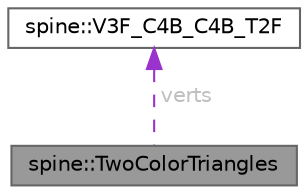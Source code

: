digraph "spine::TwoColorTriangles"
{
 // LATEX_PDF_SIZE
  bgcolor="transparent";
  edge [fontname=Helvetica,fontsize=10,labelfontname=Helvetica,labelfontsize=10];
  node [fontname=Helvetica,fontsize=10,shape=box,height=0.2,width=0.4];
  Node1 [id="Node000001",label="spine::TwoColorTriangles",height=0.2,width=0.4,color="gray40", fillcolor="grey60", style="filled", fontcolor="black",tooltip=" "];
  Node2 -> Node1 [id="edge2_Node000001_Node000002",dir="back",color="darkorchid3",style="dashed",tooltip=" ",label=" verts",fontcolor="grey" ];
  Node2 [id="Node000002",label="spine::V3F_C4B_C4B_T2F",height=0.2,width=0.4,color="gray40", fillcolor="white", style="filled",URL="$structspine_1_1_v3_f___c4_b___c4_b___t2_f.html",tooltip=" "];
}
